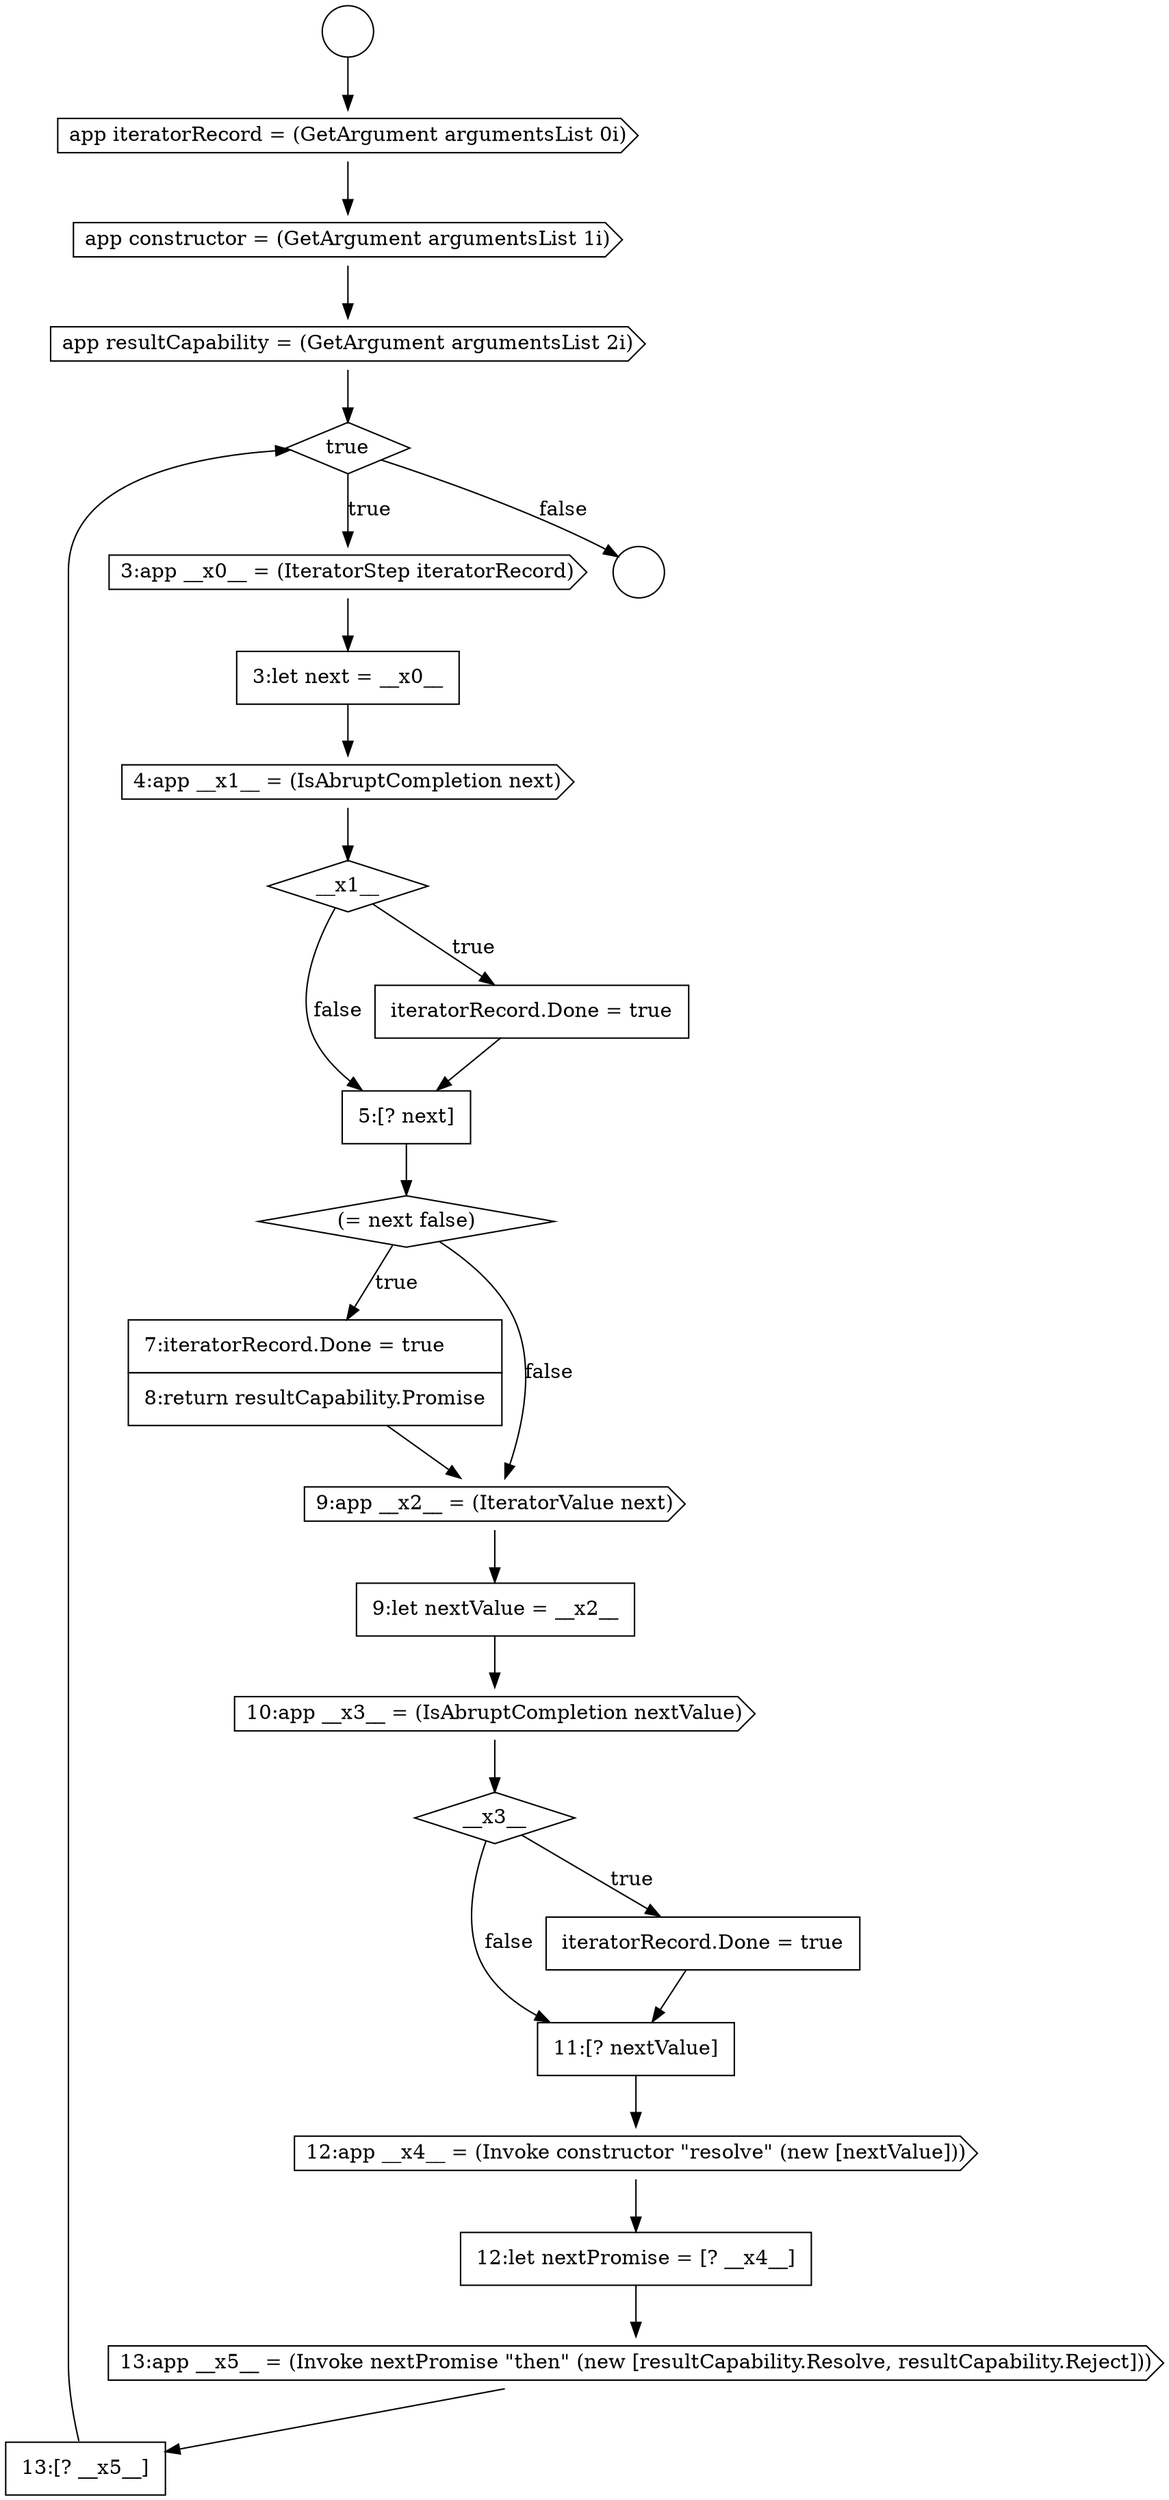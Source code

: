 digraph {
  node17766 [shape=cds, label=<<font color="black">app iteratorRecord = (GetArgument argumentsList 0i)</font>> color="black" fillcolor="white" style=filled]
  node17779 [shape=none, margin=0, label=<<font color="black">
    <table border="0" cellborder="1" cellspacing="0" cellpadding="10">
      <tr><td align="left">9:let nextValue = __x2__</td></tr>
    </table>
  </font>> color="black" fillcolor="white" style=filled]
  node17783 [shape=none, margin=0, label=<<font color="black">
    <table border="0" cellborder="1" cellspacing="0" cellpadding="10">
      <tr><td align="left">11:[? nextValue]</td></tr>
    </table>
  </font>> color="black" fillcolor="white" style=filled]
  node17787 [shape=none, margin=0, label=<<font color="black">
    <table border="0" cellborder="1" cellspacing="0" cellpadding="10">
      <tr><td align="left">13:[? __x5__]</td></tr>
    </table>
  </font>> color="black" fillcolor="white" style=filled]
  node17773 [shape=diamond, label=<<font color="black">__x1__</font>> color="black" fillcolor="white" style=filled]
  node17770 [shape=cds, label=<<font color="black">3:app __x0__ = (IteratorStep iteratorRecord)</font>> color="black" fillcolor="white" style=filled]
  node17780 [shape=cds, label=<<font color="black">10:app __x3__ = (IsAbruptCompletion nextValue)</font>> color="black" fillcolor="white" style=filled]
  node17786 [shape=cds, label=<<font color="black">13:app __x5__ = (Invoke nextPromise &quot;then&quot; (new [resultCapability.Resolve, resultCapability.Reject]))</font>> color="black" fillcolor="white" style=filled]
  node17768 [shape=cds, label=<<font color="black">app resultCapability = (GetArgument argumentsList 2i)</font>> color="black" fillcolor="white" style=filled]
  node17777 [shape=none, margin=0, label=<<font color="black">
    <table border="0" cellborder="1" cellspacing="0" cellpadding="10">
      <tr><td align="left">7:iteratorRecord.Done = true</td></tr>
      <tr><td align="left">8:return resultCapability.Promise</td></tr>
    </table>
  </font>> color="black" fillcolor="white" style=filled]
  node17772 [shape=cds, label=<<font color="black">4:app __x1__ = (IsAbruptCompletion next)</font>> color="black" fillcolor="white" style=filled]
  node17775 [shape=none, margin=0, label=<<font color="black">
    <table border="0" cellborder="1" cellspacing="0" cellpadding="10">
      <tr><td align="left">5:[? next]</td></tr>
    </table>
  </font>> color="black" fillcolor="white" style=filled]
  node17771 [shape=none, margin=0, label=<<font color="black">
    <table border="0" cellborder="1" cellspacing="0" cellpadding="10">
      <tr><td align="left">3:let next = __x0__</td></tr>
    </table>
  </font>> color="black" fillcolor="white" style=filled]
  node17774 [shape=none, margin=0, label=<<font color="black">
    <table border="0" cellborder="1" cellspacing="0" cellpadding="10">
      <tr><td align="left">iteratorRecord.Done = true</td></tr>
    </table>
  </font>> color="black" fillcolor="white" style=filled]
  node17767 [shape=cds, label=<<font color="black">app constructor = (GetArgument argumentsList 1i)</font>> color="black" fillcolor="white" style=filled]
  node17784 [shape=cds, label=<<font color="black">12:app __x4__ = (Invoke constructor &quot;resolve&quot; (new [nextValue]))</font>> color="black" fillcolor="white" style=filled]
  node17776 [shape=diamond, label=<<font color="black">(= next false)</font>> color="black" fillcolor="white" style=filled]
  node17769 [shape=diamond, label=<<font color="black">true</font>> color="black" fillcolor="white" style=filled]
  node17781 [shape=diamond, label=<<font color="black">__x3__</font>> color="black" fillcolor="white" style=filled]
  node17764 [shape=circle label=" " color="black" fillcolor="white" style=filled]
  node17785 [shape=none, margin=0, label=<<font color="black">
    <table border="0" cellborder="1" cellspacing="0" cellpadding="10">
      <tr><td align="left">12:let nextPromise = [? __x4__]</td></tr>
    </table>
  </font>> color="black" fillcolor="white" style=filled]
  node17782 [shape=none, margin=0, label=<<font color="black">
    <table border="0" cellborder="1" cellspacing="0" cellpadding="10">
      <tr><td align="left">iteratorRecord.Done = true</td></tr>
    </table>
  </font>> color="black" fillcolor="white" style=filled]
  node17765 [shape=circle label=" " color="black" fillcolor="white" style=filled]
  node17778 [shape=cds, label=<<font color="black">9:app __x2__ = (IteratorValue next)</font>> color="black" fillcolor="white" style=filled]
  node17783 -> node17784 [ color="black"]
  node17785 -> node17786 [ color="black"]
  node17771 -> node17772 [ color="black"]
  node17774 -> node17775 [ color="black"]
  node17764 -> node17766 [ color="black"]
  node17777 -> node17778 [ color="black"]
  node17769 -> node17770 [label=<<font color="black">true</font>> color="black"]
  node17769 -> node17765 [label=<<font color="black">false</font>> color="black"]
  node17778 -> node17779 [ color="black"]
  node17776 -> node17777 [label=<<font color="black">true</font>> color="black"]
  node17776 -> node17778 [label=<<font color="black">false</font>> color="black"]
  node17775 -> node17776 [ color="black"]
  node17779 -> node17780 [ color="black"]
  node17784 -> node17785 [ color="black"]
  node17782 -> node17783 [ color="black"]
  node17773 -> node17774 [label=<<font color="black">true</font>> color="black"]
  node17773 -> node17775 [label=<<font color="black">false</font>> color="black"]
  node17781 -> node17782 [label=<<font color="black">true</font>> color="black"]
  node17781 -> node17783 [label=<<font color="black">false</font>> color="black"]
  node17772 -> node17773 [ color="black"]
  node17768 -> node17769 [ color="black"]
  node17766 -> node17767 [ color="black"]
  node17780 -> node17781 [ color="black"]
  node17786 -> node17787 [ color="black"]
  node17767 -> node17768 [ color="black"]
  node17787 -> node17769 [ color="black"]
  node17770 -> node17771 [ color="black"]
}
